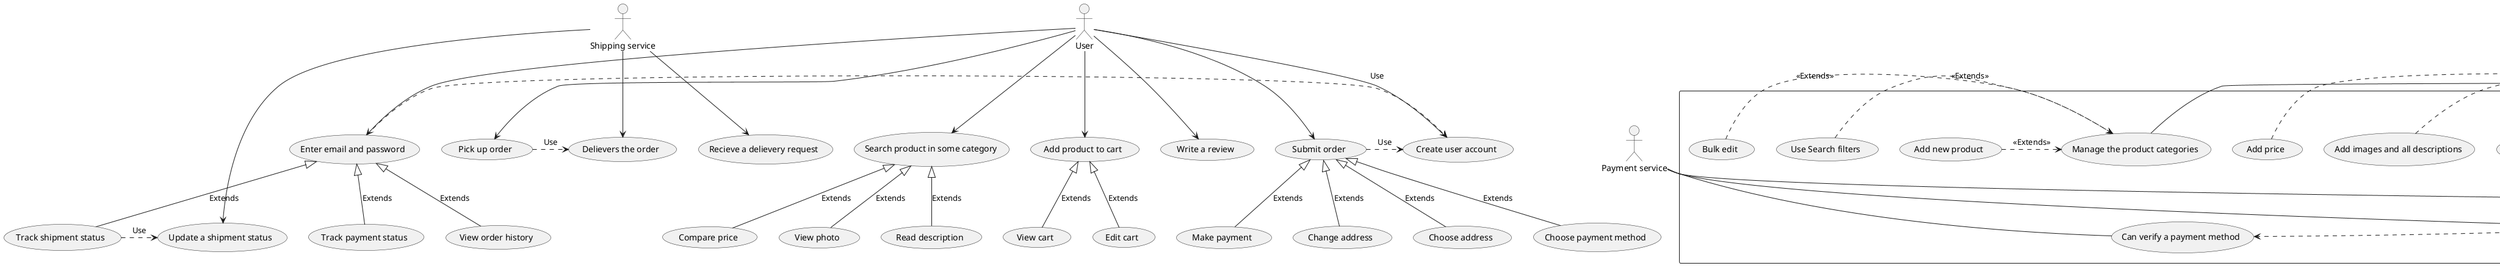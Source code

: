 @startuml
:User: as us
us --> (Create user account)
us --> (Enter email and password)
us --> (Search product in some category)
us --> (Add product to cart)
us --> (Submit order)
us --> (Pick up order)
us --> (Write a review)

(Enter email and password) <|-- (View order history) : Extends
(Enter email and password) <|-- (Track shipment status) : Extends
(Enter email and password) <|-- (Track payment status) : Extends

(Enter email and password) .> (Create user account) : Use

(Search product in some category) <|-- (View photo) : Extends
(Search product in some category) <|-- (Read description) : Extends
(Search product in some category) <|-- (Compare price) : Extends

(Add product to cart) <|-- (View cart) : Extends
(Add product to cart) <|-- (Edit cart) : Extends

(Submit order) .> (Create user account) : Use

(Submit order) <|-- (Make payment) : Extends
(Submit order) <|-- (Change address) : Extends
(Submit order) <|-- (Choose address) : Extends
(Submit order) <|-- (Choose payment method) : Extends

:Shipping service: as sh
sh --> (Delievers the order)
sh --> (Recieve a delievery request)
sh --> (Update a shipment status)

(Pick up order) .> (Delievers the order) : Use
(Track shipment status)  .> (Update a shipment status) : Use


actor Shop
actor "Payment service" as PaymentService

rectangle "E-commerce System" {
    
    usecase "Log in to admin page\nwith email and password" as Login
    
    usecase "Manage the product categories" as ManageCategories
    usecase "Add new product" as AddProduct
    usecase "Use Search filters" as UseSearchFilters
    usecase "Bulk edit" as BulkEdit
    
    usecase "Manage the product catalogs" as ManageCatalogs
    usecase "Add title" as AddTitle
    usecase "Add images and all descriptions" as AddImages
    usecase "Add price" as AddPrice
    usecase "Add description" as AddDescription
    usecase "Add meta description" as AddMeta
    
    usecase "Go to the 'Products' page, find an item,\nand edit stock_quantity" as EditStock
    
    usecase "Manage client accounts" as ManageClients
    usecase "View order history" as ViewHistory
    usecase "Edit client's profile like\nphone number or address" as EditProfile
    
    usecase "Can view and respond to client feedback" as ManageFeedback
    usecase "Go to the 'Feedback' or\n'Reviews' section" as GoToFeedback
    usecase "Click 'Reply' to write a public\nresponse to the client's review" as ReplyToReview
    
    usecase "Manage payment information" as ManagePayments
    usecase "See the payment and it's status" as SeePaymentStatus
    usecase "Open a 'Cancelled' order or\nconfirm 'Refund'" as ConfirmRefund
    
    usecase "See 'Orders' page" as SeeOrders
    usecase "Use search filters (paid,\nshipped, cancelled, unfulfilled etc.)" as FilterOrders
    usecase "Create an order manually" as CreateManualOrder
    usecase "Export a CSV of orders" as ExportOrders
    usecase "Search for an order by\nClient name, Order ID, etc." as SearchOrder
    
    usecase "Process orders and update status" as ProcessOrders
    usecase "Verify payment status" as VerifyPayment
    usecase "Verify shipping address" as VerifyAddress
    usecase "Add a tracking number" as AddTracking
    
    usecase "Cancel an order" as CancelOrder
    
    usecase "Can process a payment" as ProcessPayment
    usecase "Can issue a refund" as IssueRefund
    usecase "Can verify a payment method" as VerifyMethod
}
    
Shop -- Login
Shop -- ManageCategories
Shop -- ManageCatalogs
Shop -- ManageClients
Shop -- ManageFeedback
Shop -- ManagePayments
Shop -- EditStock
Shop -- ProcessOrders
Shop -- CancelOrder
Shop -- SeeOrders

PaymentService -- ProcessPayment
PaymentService -- IssueRefund
PaymentService -- VerifyMethod

AddProduct .> ManageCategories : <<Extends>>
UseSearchFilters .> ManageCategories : <<Extends>>
BulkEdit .> ManageCategories : <<Extends>>

AddTitle .> ManageCatalogs : <<Extends>>
AddImages .> ManageCatalogs : <<Extends>>
AddPrice .> ManageCatalogs : <<Extends>>
AddDescription .> ManageCatalogs : <<Extends>>
AddMeta .> ManageCatalogs : <<Extends>>

ViewHistory .> ManageClients : <<Extends>>
EditProfile .> ManageClients : <<Extends>>

GoToFeedback .> ManageFeedback : <<Extends>>
ReplyToReview .> ManageFeedback : <<Extends>>

SeePaymentStatus .> ManagePayments : <<Extends>>
ConfirmRefund .> ManagePayments : <<Extends>>

VerifyPayment .> ProcessOrders : <<Extends>>
VerifyAddress .> ProcessOrders : <<Extends>>
AddTracking .> ProcessOrders : <<Extends>>

FilterOrders .> SeeOrders : <<Extends>>
CreateManualOrder .> SeeOrders : <<Extends>>
ExportOrders .> SeeOrders : <<Extends>>
SearchOrder .> SeeOrders : <<Extends>>

ManageClients ..> VerifyMethod : <<Use>>
ManagePayments ..> IssueRefund : <<Use>>
ProcessOrders ..> ProcessPayment : <<Use>>
SeeOrders ..> ProcessPayment : <<Use>>

@enduml